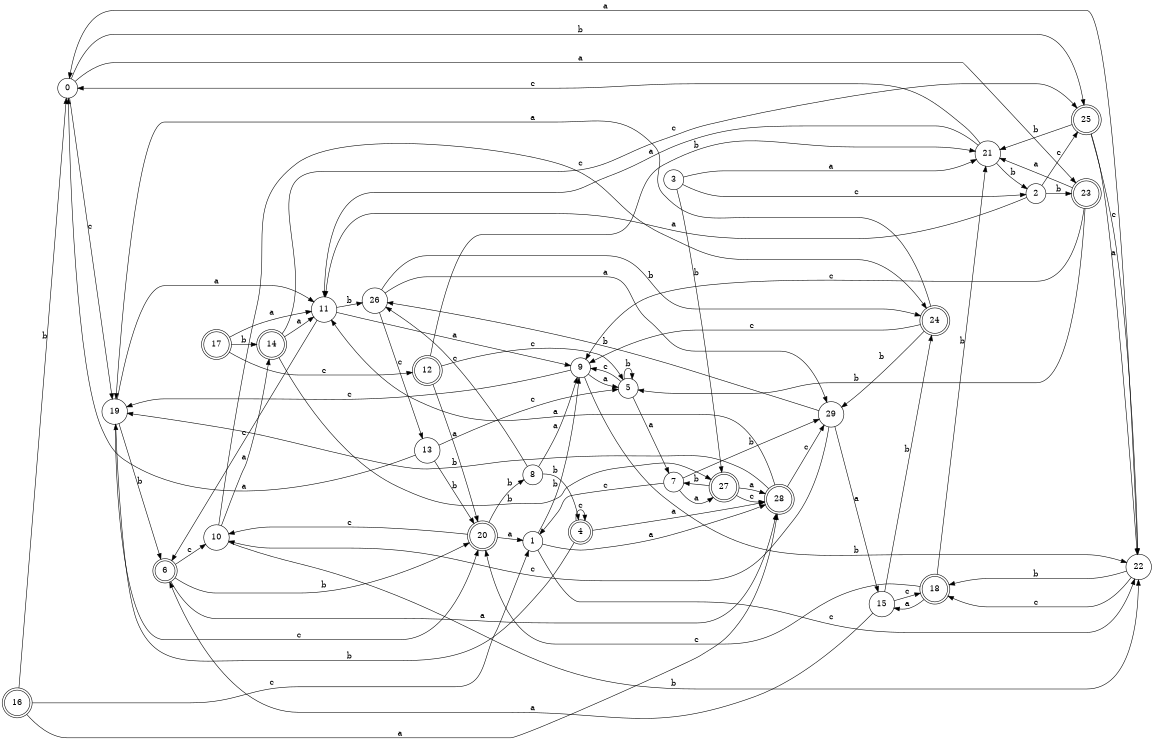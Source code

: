 digraph n24_1 {
__start0 [label="" shape="none"];

rankdir=LR;
size="8,5";

s0 [style="filled", color="black", fillcolor="white" shape="circle", label="0"];
s1 [style="filled", color="black", fillcolor="white" shape="circle", label="1"];
s2 [style="filled", color="black", fillcolor="white" shape="circle", label="2"];
s3 [style="filled", color="black", fillcolor="white" shape="circle", label="3"];
s4 [style="rounded,filled", color="black", fillcolor="white" shape="doublecircle", label="4"];
s5 [style="filled", color="black", fillcolor="white" shape="circle", label="5"];
s6 [style="rounded,filled", color="black", fillcolor="white" shape="doublecircle", label="6"];
s7 [style="filled", color="black", fillcolor="white" shape="circle", label="7"];
s8 [style="filled", color="black", fillcolor="white" shape="circle", label="8"];
s9 [style="filled", color="black", fillcolor="white" shape="circle", label="9"];
s10 [style="filled", color="black", fillcolor="white" shape="circle", label="10"];
s11 [style="filled", color="black", fillcolor="white" shape="circle", label="11"];
s12 [style="rounded,filled", color="black", fillcolor="white" shape="doublecircle", label="12"];
s13 [style="filled", color="black", fillcolor="white" shape="circle", label="13"];
s14 [style="rounded,filled", color="black", fillcolor="white" shape="doublecircle", label="14"];
s15 [style="filled", color="black", fillcolor="white" shape="circle", label="15"];
s16 [style="rounded,filled", color="black", fillcolor="white" shape="doublecircle", label="16"];
s17 [style="rounded,filled", color="black", fillcolor="white" shape="doublecircle", label="17"];
s18 [style="rounded,filled", color="black", fillcolor="white" shape="doublecircle", label="18"];
s19 [style="filled", color="black", fillcolor="white" shape="circle", label="19"];
s20 [style="rounded,filled", color="black", fillcolor="white" shape="doublecircle", label="20"];
s21 [style="filled", color="black", fillcolor="white" shape="circle", label="21"];
s22 [style="filled", color="black", fillcolor="white" shape="circle", label="22"];
s23 [style="rounded,filled", color="black", fillcolor="white" shape="doublecircle", label="23"];
s24 [style="rounded,filled", color="black", fillcolor="white" shape="doublecircle", label="24"];
s25 [style="rounded,filled", color="black", fillcolor="white" shape="doublecircle", label="25"];
s26 [style="filled", color="black", fillcolor="white" shape="circle", label="26"];
s27 [style="rounded,filled", color="black", fillcolor="white" shape="doublecircle", label="27"];
s28 [style="rounded,filled", color="black", fillcolor="white" shape="doublecircle", label="28"];
s29 [style="filled", color="black", fillcolor="white" shape="circle", label="29"];
s0 -> s23 [label="a"];
s0 -> s25 [label="b"];
s0 -> s19 [label="c"];
s1 -> s28 [label="a"];
s1 -> s9 [label="b"];
s1 -> s22 [label="c"];
s2 -> s11 [label="a"];
s2 -> s23 [label="b"];
s2 -> s25 [label="c"];
s3 -> s21 [label="a"];
s3 -> s27 [label="b"];
s3 -> s2 [label="c"];
s4 -> s28 [label="a"];
s4 -> s19 [label="b"];
s4 -> s4 [label="c"];
s5 -> s7 [label="a"];
s5 -> s5 [label="b"];
s5 -> s9 [label="c"];
s6 -> s28 [label="a"];
s6 -> s20 [label="b"];
s6 -> s10 [label="c"];
s7 -> s27 [label="a"];
s7 -> s29 [label="b"];
s7 -> s1 [label="c"];
s8 -> s9 [label="a"];
s8 -> s4 [label="b"];
s8 -> s26 [label="c"];
s9 -> s5 [label="a"];
s9 -> s22 [label="b"];
s9 -> s19 [label="c"];
s10 -> s14 [label="a"];
s10 -> s22 [label="b"];
s10 -> s24 [label="c"];
s11 -> s9 [label="a"];
s11 -> s26 [label="b"];
s11 -> s6 [label="c"];
s12 -> s20 [label="a"];
s12 -> s21 [label="b"];
s12 -> s5 [label="c"];
s13 -> s0 [label="a"];
s13 -> s20 [label="b"];
s13 -> s5 [label="c"];
s14 -> s11 [label="a"];
s14 -> s27 [label="b"];
s14 -> s25 [label="c"];
s15 -> s6 [label="a"];
s15 -> s24 [label="b"];
s15 -> s18 [label="c"];
s16 -> s28 [label="a"];
s16 -> s0 [label="b"];
s16 -> s1 [label="c"];
s17 -> s11 [label="a"];
s17 -> s14 [label="b"];
s17 -> s12 [label="c"];
s18 -> s15 [label="a"];
s18 -> s21 [label="b"];
s18 -> s20 [label="c"];
s19 -> s11 [label="a"];
s19 -> s6 [label="b"];
s19 -> s20 [label="c"];
s20 -> s1 [label="a"];
s20 -> s8 [label="b"];
s20 -> s10 [label="c"];
s21 -> s11 [label="a"];
s21 -> s2 [label="b"];
s21 -> s0 [label="c"];
s22 -> s0 [label="a"];
s22 -> s18 [label="b"];
s22 -> s18 [label="c"];
s23 -> s21 [label="a"];
s23 -> s5 [label="b"];
s23 -> s9 [label="c"];
s24 -> s19 [label="a"];
s24 -> s29 [label="b"];
s24 -> s9 [label="c"];
s25 -> s22 [label="a"];
s25 -> s21 [label="b"];
s25 -> s22 [label="c"];
s26 -> s29 [label="a"];
s26 -> s24 [label="b"];
s26 -> s13 [label="c"];
s27 -> s28 [label="a"];
s27 -> s7 [label="b"];
s27 -> s28 [label="c"];
s28 -> s11 [label="a"];
s28 -> s19 [label="b"];
s28 -> s29 [label="c"];
s29 -> s15 [label="a"];
s29 -> s26 [label="b"];
s29 -> s10 [label="c"];

}